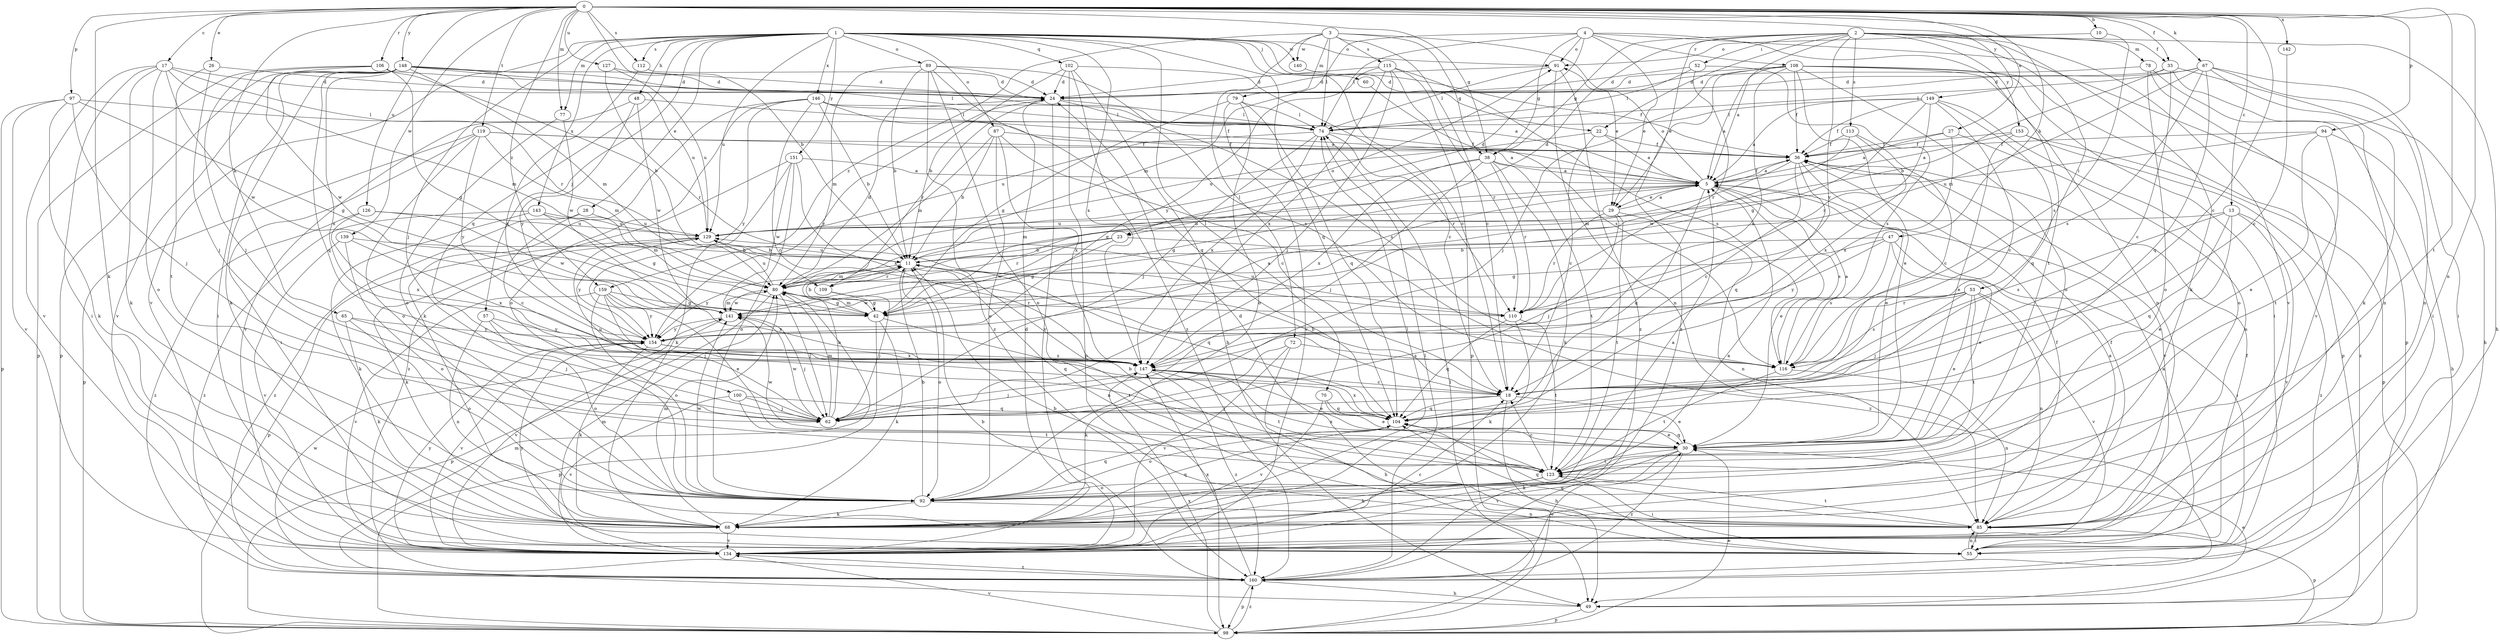strict digraph  {
0;
1;
2;
3;
4;
5;
10;
11;
13;
17;
18;
22;
23;
24;
26;
27;
28;
29;
30;
33;
36;
38;
42;
47;
48;
49;
52;
53;
55;
57;
60;
62;
65;
67;
68;
70;
72;
74;
77;
78;
79;
80;
85;
87;
89;
91;
92;
94;
97;
98;
100;
102;
104;
106;
108;
109;
110;
112;
113;
115;
116;
119;
123;
126;
127;
129;
134;
139;
140;
141;
142;
143;
146;
147;
148;
149;
151;
153;
154;
159;
160;
0 -> 10  [label=b];
0 -> 11  [label=b];
0 -> 13  [label=c];
0 -> 17  [label=c];
0 -> 18  [label=c];
0 -> 26  [label=e];
0 -> 27  [label=e];
0 -> 33  [label=f];
0 -> 38  [label=g];
0 -> 47  [label=h];
0 -> 65  [label=k];
0 -> 67  [label=k];
0 -> 68  [label=k];
0 -> 77  [label=m];
0 -> 85  [label=n];
0 -> 94  [label=p];
0 -> 97  [label=p];
0 -> 106  [label=r];
0 -> 112  [label=s];
0 -> 119  [label=t];
0 -> 123  [label=t];
0 -> 126  [label=u];
0 -> 127  [label=u];
0 -> 139  [label=w];
0 -> 142  [label=x];
0 -> 148  [label=y];
0 -> 149  [label=y];
0 -> 159  [label=z];
1 -> 18  [label=c];
1 -> 22  [label=d];
1 -> 28  [label=e];
1 -> 48  [label=h];
1 -> 57  [label=j];
1 -> 60  [label=j];
1 -> 62  [label=j];
1 -> 70  [label=l];
1 -> 77  [label=m];
1 -> 87  [label=o];
1 -> 89  [label=o];
1 -> 91  [label=o];
1 -> 100  [label=q];
1 -> 102  [label=q];
1 -> 104  [label=q];
1 -> 112  [label=s];
1 -> 129  [label=u];
1 -> 134  [label=v];
1 -> 140  [label=w];
1 -> 143  [label=x];
1 -> 146  [label=x];
1 -> 147  [label=x];
1 -> 151  [label=y];
2 -> 5  [label=a];
2 -> 22  [label=d];
2 -> 23  [label=d];
2 -> 29  [label=e];
2 -> 33  [label=f];
2 -> 38  [label=g];
2 -> 49  [label=h];
2 -> 52  [label=i];
2 -> 53  [label=i];
2 -> 68  [label=k];
2 -> 78  [label=m];
2 -> 113  [label=s];
2 -> 134  [label=v];
2 -> 153  [label=y];
2 -> 154  [label=y];
3 -> 18  [label=c];
3 -> 29  [label=e];
3 -> 38  [label=g];
3 -> 72  [label=l];
3 -> 74  [label=l];
3 -> 79  [label=m];
3 -> 115  [label=s];
3 -> 140  [label=w];
3 -> 159  [label=z];
4 -> 23  [label=d];
4 -> 29  [label=e];
4 -> 38  [label=g];
4 -> 74  [label=l];
4 -> 80  [label=m];
4 -> 91  [label=o];
4 -> 98  [label=p];
4 -> 108  [label=r];
4 -> 123  [label=t];
5 -> 29  [label=e];
5 -> 30  [label=e];
5 -> 36  [label=f];
5 -> 42  [label=g];
5 -> 80  [label=m];
5 -> 91  [label=o];
5 -> 104  [label=q];
5 -> 116  [label=s];
10 -> 91  [label=o];
10 -> 116  [label=s];
11 -> 80  [label=m];
11 -> 85  [label=n];
11 -> 91  [label=o];
11 -> 92  [label=o];
11 -> 104  [label=q];
11 -> 109  [label=r];
11 -> 129  [label=u];
11 -> 154  [label=y];
13 -> 30  [label=e];
13 -> 104  [label=q];
13 -> 116  [label=s];
13 -> 129  [label=u];
13 -> 134  [label=v];
13 -> 160  [label=z];
17 -> 24  [label=d];
17 -> 55  [label=i];
17 -> 68  [label=k];
17 -> 80  [label=m];
17 -> 92  [label=o];
17 -> 109  [label=r];
17 -> 134  [label=v];
17 -> 141  [label=w];
18 -> 11  [label=b];
18 -> 30  [label=e];
18 -> 49  [label=h];
18 -> 62  [label=j];
18 -> 104  [label=q];
22 -> 5  [label=a];
22 -> 18  [label=c];
22 -> 36  [label=f];
22 -> 129  [label=u];
23 -> 11  [label=b];
23 -> 42  [label=g];
23 -> 109  [label=r];
23 -> 141  [label=w];
23 -> 160  [label=z];
24 -> 74  [label=l];
24 -> 109  [label=r];
24 -> 116  [label=s];
24 -> 134  [label=v];
24 -> 154  [label=y];
26 -> 24  [label=d];
26 -> 62  [label=j];
26 -> 123  [label=t];
27 -> 5  [label=a];
27 -> 36  [label=f];
27 -> 85  [label=n];
27 -> 147  [label=x];
28 -> 18  [label=c];
28 -> 129  [label=u];
28 -> 160  [label=z];
29 -> 5  [label=a];
29 -> 62  [label=j];
29 -> 85  [label=n];
29 -> 110  [label=r];
29 -> 123  [label=t];
29 -> 129  [label=u];
30 -> 68  [label=k];
30 -> 104  [label=q];
30 -> 123  [label=t];
30 -> 134  [label=v];
30 -> 141  [label=w];
30 -> 160  [label=z];
33 -> 11  [label=b];
33 -> 18  [label=c];
33 -> 24  [label=d];
33 -> 49  [label=h];
33 -> 85  [label=n];
36 -> 5  [label=a];
36 -> 18  [label=c];
36 -> 30  [label=e];
36 -> 80  [label=m];
36 -> 104  [label=q];
36 -> 134  [label=v];
38 -> 5  [label=a];
38 -> 42  [label=g];
38 -> 62  [label=j];
38 -> 68  [label=k];
38 -> 110  [label=r];
38 -> 123  [label=t];
38 -> 147  [label=x];
42 -> 11  [label=b];
42 -> 68  [label=k];
42 -> 80  [label=m];
42 -> 98  [label=p];
42 -> 123  [label=t];
47 -> 11  [label=b];
47 -> 30  [label=e];
47 -> 42  [label=g];
47 -> 55  [label=i];
47 -> 116  [label=s];
47 -> 154  [label=y];
48 -> 74  [label=l];
48 -> 134  [label=v];
48 -> 141  [label=w];
48 -> 154  [label=y];
49 -> 30  [label=e];
49 -> 80  [label=m];
49 -> 98  [label=p];
52 -> 24  [label=d];
52 -> 74  [label=l];
52 -> 110  [label=r];
52 -> 116  [label=s];
53 -> 30  [label=e];
53 -> 62  [label=j];
53 -> 85  [label=n];
53 -> 110  [label=r];
53 -> 116  [label=s];
53 -> 123  [label=t];
53 -> 134  [label=v];
53 -> 141  [label=w];
55 -> 5  [label=a];
55 -> 11  [label=b];
55 -> 36  [label=f];
55 -> 85  [label=n];
55 -> 104  [label=q];
55 -> 154  [label=y];
57 -> 85  [label=n];
57 -> 92  [label=o];
57 -> 104  [label=q];
57 -> 154  [label=y];
60 -> 116  [label=s];
62 -> 11  [label=b];
62 -> 80  [label=m];
62 -> 129  [label=u];
62 -> 141  [label=w];
65 -> 62  [label=j];
65 -> 68  [label=k];
65 -> 92  [label=o];
65 -> 154  [label=y];
67 -> 24  [label=d];
67 -> 55  [label=i];
67 -> 68  [label=k];
67 -> 74  [label=l];
67 -> 80  [label=m];
67 -> 85  [label=n];
67 -> 104  [label=q];
67 -> 116  [label=s];
68 -> 5  [label=a];
68 -> 36  [label=f];
68 -> 74  [label=l];
68 -> 80  [label=m];
68 -> 104  [label=q];
68 -> 134  [label=v];
70 -> 30  [label=e];
70 -> 104  [label=q];
70 -> 134  [label=v];
72 -> 49  [label=h];
72 -> 68  [label=k];
72 -> 116  [label=s];
72 -> 134  [label=v];
74 -> 36  [label=f];
74 -> 62  [label=j];
74 -> 110  [label=r];
74 -> 129  [label=u];
74 -> 147  [label=x];
77 -> 92  [label=o];
77 -> 141  [label=w];
78 -> 24  [label=d];
78 -> 55  [label=i];
78 -> 92  [label=o];
78 -> 134  [label=v];
79 -> 42  [label=g];
79 -> 74  [label=l];
79 -> 92  [label=o];
79 -> 104  [label=q];
79 -> 134  [label=v];
80 -> 24  [label=d];
80 -> 42  [label=g];
80 -> 62  [label=j];
80 -> 98  [label=p];
80 -> 110  [label=r];
80 -> 129  [label=u];
80 -> 141  [label=w];
85 -> 5  [label=a];
85 -> 24  [label=d];
85 -> 36  [label=f];
85 -> 55  [label=i];
85 -> 98  [label=p];
85 -> 104  [label=q];
85 -> 123  [label=t];
87 -> 11  [label=b];
87 -> 18  [label=c];
87 -> 36  [label=f];
87 -> 80  [label=m];
87 -> 92  [label=o];
87 -> 147  [label=x];
89 -> 11  [label=b];
89 -> 24  [label=d];
89 -> 80  [label=m];
89 -> 85  [label=n];
89 -> 104  [label=q];
89 -> 116  [label=s];
89 -> 160  [label=z];
91 -> 24  [label=d];
91 -> 74  [label=l];
91 -> 85  [label=n];
91 -> 160  [label=z];
92 -> 5  [label=a];
92 -> 11  [label=b];
92 -> 68  [label=k];
92 -> 85  [label=n];
92 -> 104  [label=q];
92 -> 141  [label=w];
94 -> 30  [label=e];
94 -> 36  [label=f];
94 -> 49  [label=h];
94 -> 123  [label=t];
94 -> 129  [label=u];
97 -> 42  [label=g];
97 -> 62  [label=j];
97 -> 68  [label=k];
97 -> 74  [label=l];
97 -> 98  [label=p];
97 -> 134  [label=v];
98 -> 30  [label=e];
98 -> 74  [label=l];
98 -> 134  [label=v];
98 -> 147  [label=x];
98 -> 160  [label=z];
100 -> 62  [label=j];
100 -> 104  [label=q];
100 -> 123  [label=t];
100 -> 134  [label=v];
102 -> 11  [label=b];
102 -> 18  [label=c];
102 -> 24  [label=d];
102 -> 49  [label=h];
102 -> 98  [label=p];
102 -> 160  [label=z];
104 -> 30  [label=e];
104 -> 92  [label=o];
104 -> 147  [label=x];
106 -> 11  [label=b];
106 -> 24  [label=d];
106 -> 42  [label=g];
106 -> 62  [label=j];
106 -> 98  [label=p];
106 -> 141  [label=w];
108 -> 5  [label=a];
108 -> 24  [label=d];
108 -> 30  [label=e];
108 -> 36  [label=f];
108 -> 55  [label=i];
108 -> 62  [label=j];
108 -> 85  [label=n];
108 -> 92  [label=o];
108 -> 98  [label=p];
108 -> 147  [label=x];
108 -> 160  [label=z];
109 -> 42  [label=g];
109 -> 62  [label=j];
110 -> 68  [label=k];
110 -> 104  [label=q];
110 -> 123  [label=t];
110 -> 129  [label=u];
112 -> 24  [label=d];
112 -> 147  [label=x];
113 -> 18  [label=c];
113 -> 36  [label=f];
113 -> 141  [label=w];
113 -> 147  [label=x];
115 -> 24  [label=d];
115 -> 62  [label=j];
115 -> 98  [label=p];
115 -> 110  [label=r];
115 -> 116  [label=s];
115 -> 147  [label=x];
115 -> 154  [label=y];
116 -> 5  [label=a];
116 -> 85  [label=n];
116 -> 123  [label=t];
119 -> 5  [label=a];
119 -> 36  [label=f];
119 -> 55  [label=i];
119 -> 80  [label=m];
119 -> 92  [label=o];
119 -> 98  [label=p];
119 -> 154  [label=y];
123 -> 11  [label=b];
123 -> 18  [label=c];
123 -> 55  [label=i];
123 -> 68  [label=k];
123 -> 92  [label=o];
123 -> 147  [label=x];
126 -> 129  [label=u];
126 -> 141  [label=w];
126 -> 147  [label=x];
126 -> 160  [label=z];
127 -> 24  [label=d];
127 -> 110  [label=r];
127 -> 129  [label=u];
129 -> 11  [label=b];
129 -> 68  [label=k];
129 -> 98  [label=p];
129 -> 154  [label=y];
134 -> 18  [label=c];
134 -> 24  [label=d];
134 -> 80  [label=m];
134 -> 154  [label=y];
134 -> 160  [label=z];
139 -> 11  [label=b];
139 -> 92  [label=o];
139 -> 134  [label=v];
139 -> 147  [label=x];
140 -> 36  [label=f];
141 -> 62  [label=j];
141 -> 80  [label=m];
141 -> 134  [label=v];
141 -> 154  [label=y];
142 -> 18  [label=c];
143 -> 42  [label=g];
143 -> 68  [label=k];
143 -> 80  [label=m];
143 -> 129  [label=u];
143 -> 160  [label=z];
146 -> 5  [label=a];
146 -> 11  [label=b];
146 -> 18  [label=c];
146 -> 36  [label=f];
146 -> 68  [label=k];
146 -> 74  [label=l];
146 -> 92  [label=o];
146 -> 154  [label=y];
147 -> 18  [label=c];
147 -> 30  [label=e];
147 -> 62  [label=j];
147 -> 123  [label=t];
147 -> 160  [label=z];
148 -> 5  [label=a];
148 -> 24  [label=d];
148 -> 55  [label=i];
148 -> 68  [label=k];
148 -> 74  [label=l];
148 -> 80  [label=m];
148 -> 98  [label=p];
148 -> 104  [label=q];
148 -> 129  [label=u];
148 -> 134  [label=v];
148 -> 147  [label=x];
149 -> 5  [label=a];
149 -> 18  [label=c];
149 -> 36  [label=f];
149 -> 42  [label=g];
149 -> 74  [label=l];
149 -> 92  [label=o];
149 -> 104  [label=q];
149 -> 110  [label=r];
151 -> 5  [label=a];
151 -> 68  [label=k];
151 -> 92  [label=o];
151 -> 141  [label=w];
151 -> 147  [label=x];
151 -> 160  [label=z];
153 -> 5  [label=a];
153 -> 30  [label=e];
153 -> 36  [label=f];
153 -> 98  [label=p];
153 -> 160  [label=z];
154 -> 5  [label=a];
154 -> 68  [label=k];
154 -> 116  [label=s];
154 -> 134  [label=v];
154 -> 147  [label=x];
159 -> 30  [label=e];
159 -> 42  [label=g];
159 -> 62  [label=j];
159 -> 92  [label=o];
159 -> 134  [label=v];
159 -> 147  [label=x];
159 -> 154  [label=y];
160 -> 11  [label=b];
160 -> 30  [label=e];
160 -> 49  [label=h];
160 -> 74  [label=l];
160 -> 98  [label=p];
160 -> 141  [label=w];
160 -> 147  [label=x];
}
